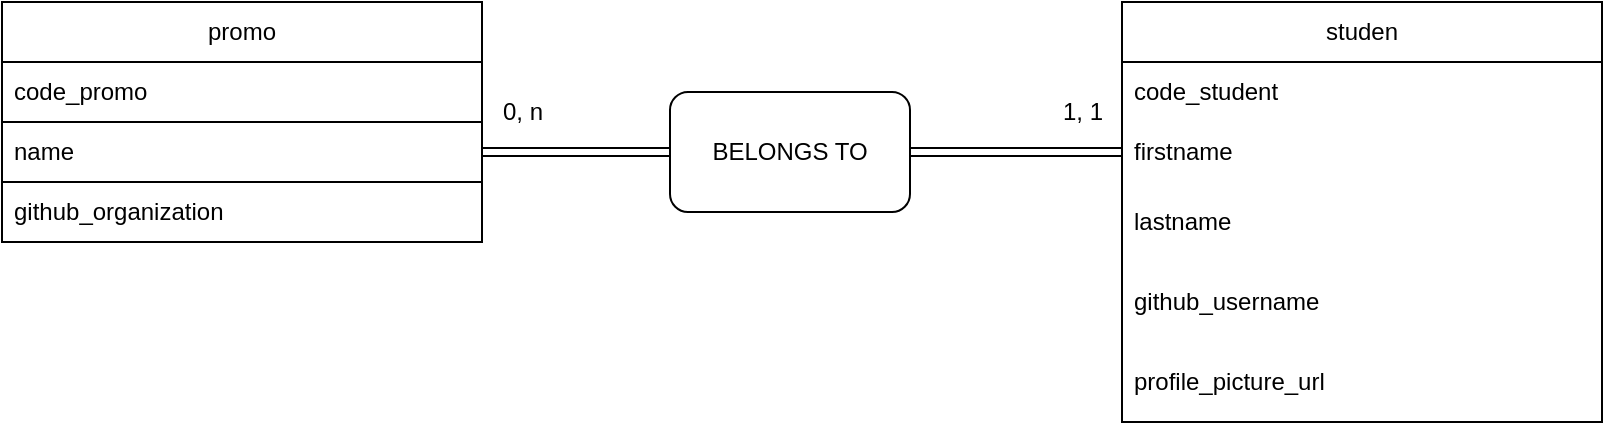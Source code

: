 <mxfile version="22.0.8" type="github">
  <diagram name="Page-1" id="yxbPtc_7-HD6SEhu5AP-">
    <mxGraphModel dx="1246" dy="660" grid="1" gridSize="10" guides="1" tooltips="1" connect="1" arrows="1" fold="1" page="1" pageScale="1" pageWidth="827" pageHeight="1169" math="0" shadow="0">
      <root>
        <mxCell id="0" />
        <mxCell id="1" parent="0" />
        <mxCell id="YhuaqTVmI8rYtqDF-0YU-5" value="promo" style="swimlane;fontStyle=0;childLayout=stackLayout;horizontal=1;startSize=30;horizontalStack=0;resizeParent=1;resizeParentMax=0;resizeLast=0;collapsible=1;marginBottom=0;whiteSpace=wrap;html=1;" vertex="1" parent="1">
          <mxGeometry x="20" y="140" width="240" height="120" as="geometry" />
        </mxCell>
        <mxCell id="YhuaqTVmI8rYtqDF-0YU-6" value="code_promo" style="text;strokeColor=none;fillColor=none;align=left;verticalAlign=middle;spacingLeft=4;spacingRight=4;overflow=hidden;points=[[0,0.5],[1,0.5]];portConstraint=eastwest;rotatable=0;whiteSpace=wrap;html=1;" vertex="1" parent="YhuaqTVmI8rYtqDF-0YU-5">
          <mxGeometry y="30" width="240" height="30" as="geometry" />
        </mxCell>
        <mxCell id="YhuaqTVmI8rYtqDF-0YU-7" value="name" style="text;strokeColor=default;fillColor=none;align=left;verticalAlign=middle;spacingLeft=4;spacingRight=4;overflow=hidden;points=[[0,0.5],[1,0.5]];portConstraint=eastwest;rotatable=0;whiteSpace=wrap;html=1;" vertex="1" parent="YhuaqTVmI8rYtqDF-0YU-5">
          <mxGeometry y="60" width="240" height="30" as="geometry" />
        </mxCell>
        <mxCell id="YhuaqTVmI8rYtqDF-0YU-8" value="github_organization" style="text;strokeColor=none;fillColor=none;align=left;verticalAlign=middle;spacingLeft=4;spacingRight=4;overflow=hidden;points=[[0,0.5],[1,0.5]];portConstraint=eastwest;rotatable=0;whiteSpace=wrap;html=1;" vertex="1" parent="YhuaqTVmI8rYtqDF-0YU-5">
          <mxGeometry y="90" width="240" height="30" as="geometry" />
        </mxCell>
        <mxCell id="YhuaqTVmI8rYtqDF-0YU-9" value="studen" style="swimlane;fontStyle=0;childLayout=stackLayout;horizontal=1;startSize=30;horizontalStack=0;resizeParent=1;resizeParentMax=0;resizeLast=0;collapsible=1;marginBottom=0;whiteSpace=wrap;html=1;" vertex="1" parent="1">
          <mxGeometry x="580" y="140" width="240" height="210" as="geometry" />
        </mxCell>
        <mxCell id="YhuaqTVmI8rYtqDF-0YU-10" value="code_student" style="text;strokeColor=none;fillColor=none;align=left;verticalAlign=middle;spacingLeft=4;spacingRight=4;overflow=hidden;points=[[0,0.5],[1,0.5]];portConstraint=eastwest;rotatable=0;whiteSpace=wrap;html=1;" vertex="1" parent="YhuaqTVmI8rYtqDF-0YU-9">
          <mxGeometry y="30" width="240" height="30" as="geometry" />
        </mxCell>
        <mxCell id="YhuaqTVmI8rYtqDF-0YU-11" value="firstname" style="text;strokeColor=none;fillColor=none;align=left;verticalAlign=middle;spacingLeft=4;spacingRight=4;overflow=hidden;points=[[0,0.5],[1,0.5]];portConstraint=eastwest;rotatable=0;whiteSpace=wrap;html=1;" vertex="1" parent="YhuaqTVmI8rYtqDF-0YU-9">
          <mxGeometry y="60" width="240" height="30" as="geometry" />
        </mxCell>
        <mxCell id="YhuaqTVmI8rYtqDF-0YU-12" value="lastname" style="text;strokeColor=none;fillColor=none;align=left;verticalAlign=middle;spacingLeft=4;spacingRight=4;overflow=hidden;points=[[0,0.5],[1,0.5]];portConstraint=eastwest;rotatable=0;whiteSpace=wrap;html=1;" vertex="1" parent="YhuaqTVmI8rYtqDF-0YU-9">
          <mxGeometry y="90" width="240" height="40" as="geometry" />
        </mxCell>
        <mxCell id="YhuaqTVmI8rYtqDF-0YU-13" value="github_username" style="text;strokeColor=none;fillColor=none;align=left;verticalAlign=middle;spacingLeft=4;spacingRight=4;overflow=hidden;points=[[0,0.5],[1,0.5]];portConstraint=eastwest;rotatable=0;whiteSpace=wrap;html=1;" vertex="1" parent="YhuaqTVmI8rYtqDF-0YU-9">
          <mxGeometry y="130" width="240" height="40" as="geometry" />
        </mxCell>
        <mxCell id="YhuaqTVmI8rYtqDF-0YU-14" value="profile_picture_url" style="text;strokeColor=none;fillColor=none;align=left;verticalAlign=middle;spacingLeft=4;spacingRight=4;overflow=hidden;points=[[0,0.5],[1,0.5]];portConstraint=eastwest;rotatable=0;whiteSpace=wrap;html=1;" vertex="1" parent="YhuaqTVmI8rYtqDF-0YU-9">
          <mxGeometry y="170" width="240" height="40" as="geometry" />
        </mxCell>
        <mxCell id="YhuaqTVmI8rYtqDF-0YU-15" style="edgeStyle=orthogonalEdgeStyle;shape=link;rounded=0;orthogonalLoop=1;jettySize=auto;html=1;exitX=1;exitY=0.5;exitDx=0;exitDy=0;entryX=0;entryY=0.5;entryDx=0;entryDy=0;" edge="1" parent="1" source="YhuaqTVmI8rYtqDF-0YU-16" target="YhuaqTVmI8rYtqDF-0YU-11">
          <mxGeometry relative="1" as="geometry" />
        </mxCell>
        <mxCell id="YhuaqTVmI8rYtqDF-0YU-17" value="" style="edgeStyle=orthogonalEdgeStyle;shape=link;rounded=0;orthogonalLoop=1;jettySize=auto;html=1;exitX=1;exitY=0.5;exitDx=0;exitDy=0;entryX=0;entryY=0.5;entryDx=0;entryDy=0;" edge="1" parent="1" source="YhuaqTVmI8rYtqDF-0YU-7" target="YhuaqTVmI8rYtqDF-0YU-16">
          <mxGeometry relative="1" as="geometry">
            <mxPoint x="260" y="215" as="sourcePoint" />
            <mxPoint x="580" y="215" as="targetPoint" />
          </mxGeometry>
        </mxCell>
        <mxCell id="YhuaqTVmI8rYtqDF-0YU-16" value="BELONGS TO" style="rounded=1;whiteSpace=wrap;html=1;" vertex="1" parent="1">
          <mxGeometry x="354" y="185" width="120" height="60" as="geometry" />
        </mxCell>
        <mxCell id="YhuaqTVmI8rYtqDF-0YU-18" value="0, n" style="text;html=1;align=center;verticalAlign=middle;resizable=0;points=[];autosize=1;strokeColor=none;fillColor=none;" vertex="1" parent="1">
          <mxGeometry x="260" y="180" width="40" height="30" as="geometry" />
        </mxCell>
        <mxCell id="YhuaqTVmI8rYtqDF-0YU-19" value="1, 1" style="text;html=1;align=center;verticalAlign=middle;resizable=0;points=[];autosize=1;strokeColor=none;fillColor=none;" vertex="1" parent="1">
          <mxGeometry x="540" y="180" width="40" height="30" as="geometry" />
        </mxCell>
      </root>
    </mxGraphModel>
  </diagram>
</mxfile>
